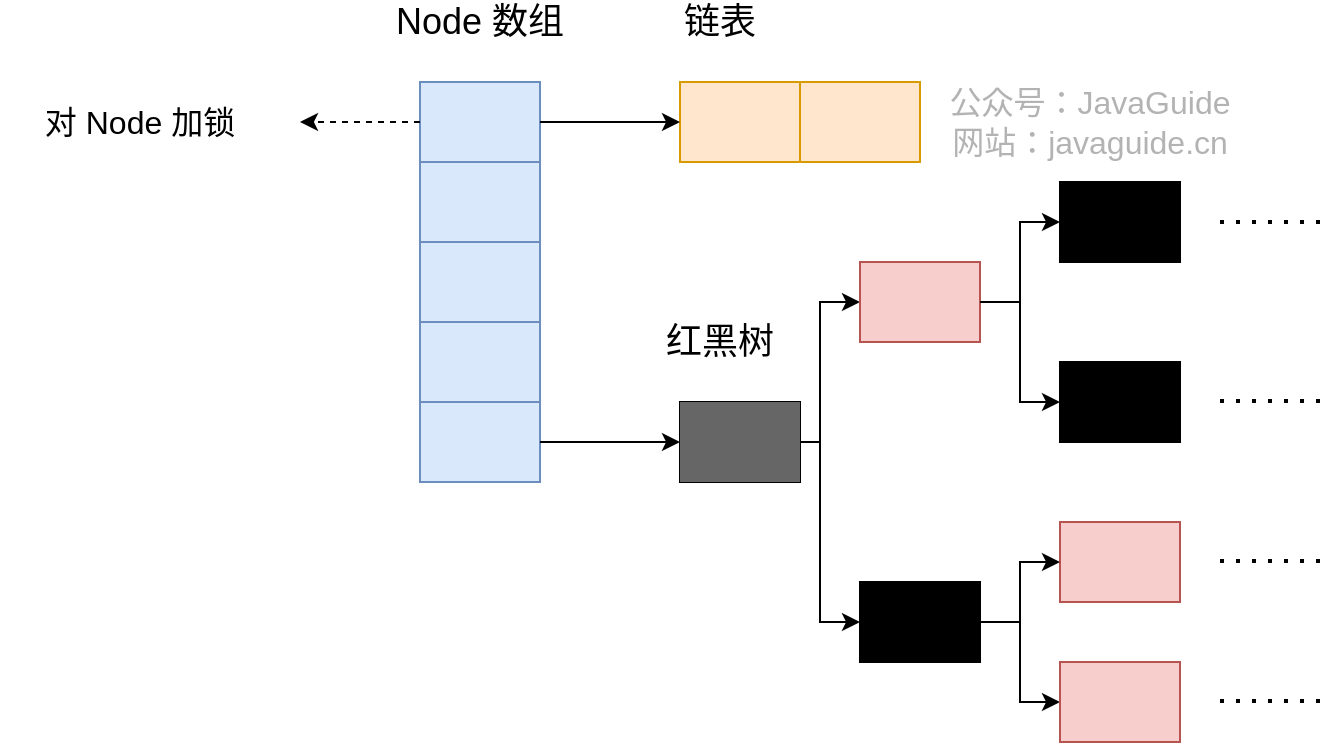 <mxfile version="13.4.5" type="device"><diagram id="Y7qozskM6-LQTmM2nR-R" name="Page-1"><mxGraphModel dx="1106" dy="997" grid="1" gridSize="10" guides="1" tooltips="1" connect="1" arrows="1" fold="1" page="1" pageScale="1" pageWidth="1169" pageHeight="1654" math="0" shadow="0"><root><mxCell id="0"/><mxCell id="1" parent="0"/><mxCell id="x4e_3JCkDasJyEf7R4wX-1" value="" style="shape=table;html=1;whiteSpace=wrap;startSize=0;container=1;collapsible=0;childLayout=tableLayout;sketch=0;fillColor=#dae8fc;strokeColor=#6c8ebf;rounded=1;" parent="1" vertex="1"><mxGeometry x="290" y="370" width="60" height="200" as="geometry"/></mxCell><mxCell id="x4e_3JCkDasJyEf7R4wX-2" value="" style="shape=partialRectangle;html=1;whiteSpace=wrap;collapsible=0;dropTarget=0;pointerEvents=0;fillColor=none;top=0;left=0;bottom=0;right=0;points=[[0,0.5],[1,0.5]];portConstraint=eastwest;sketch=0;" parent="x4e_3JCkDasJyEf7R4wX-1" vertex="1"><mxGeometry width="60" height="40" as="geometry"/></mxCell><mxCell id="x4e_3JCkDasJyEf7R4wX-3" value="" style="shape=partialRectangle;html=1;whiteSpace=wrap;connectable=0;overflow=hidden;fillColor=none;top=0;left=0;bottom=0;right=0;sketch=0;" parent="x4e_3JCkDasJyEf7R4wX-2" vertex="1"><mxGeometry width="60" height="40" as="geometry"/></mxCell><mxCell id="x4e_3JCkDasJyEf7R4wX-4" value="" style="shape=partialRectangle;html=1;whiteSpace=wrap;collapsible=0;dropTarget=0;pointerEvents=0;fillColor=none;top=0;left=0;bottom=0;right=0;points=[[0,0.5],[1,0.5]];portConstraint=eastwest;sketch=0;" parent="x4e_3JCkDasJyEf7R4wX-1" vertex="1"><mxGeometry y="40" width="60" height="40" as="geometry"/></mxCell><mxCell id="x4e_3JCkDasJyEf7R4wX-5" value="" style="shape=partialRectangle;html=1;whiteSpace=wrap;connectable=0;overflow=hidden;fillColor=none;top=0;left=0;bottom=0;right=0;sketch=0;" parent="x4e_3JCkDasJyEf7R4wX-4" vertex="1"><mxGeometry width="60" height="40" as="geometry"/></mxCell><mxCell id="x4e_3JCkDasJyEf7R4wX-6" value="" style="shape=partialRectangle;html=1;whiteSpace=wrap;collapsible=0;dropTarget=0;pointerEvents=0;fillColor=none;top=0;left=0;bottom=0;right=0;points=[[0,0.5],[1,0.5]];portConstraint=eastwest;sketch=0;" parent="x4e_3JCkDasJyEf7R4wX-1" vertex="1"><mxGeometry y="80" width="60" height="40" as="geometry"/></mxCell><mxCell id="x4e_3JCkDasJyEf7R4wX-7" value="" style="shape=partialRectangle;html=1;whiteSpace=wrap;connectable=0;overflow=hidden;fillColor=none;top=0;left=0;bottom=0;right=0;sketch=0;" parent="x4e_3JCkDasJyEf7R4wX-6" vertex="1"><mxGeometry width="60" height="40" as="geometry"/></mxCell><mxCell id="x4e_3JCkDasJyEf7R4wX-8" value="" style="shape=partialRectangle;html=1;whiteSpace=wrap;collapsible=0;dropTarget=0;pointerEvents=0;fillColor=none;top=0;left=0;bottom=0;right=0;points=[[0,0.5],[1,0.5]];portConstraint=eastwest;sketch=0;" parent="x4e_3JCkDasJyEf7R4wX-1" vertex="1"><mxGeometry y="120" width="60" height="40" as="geometry"/></mxCell><mxCell id="x4e_3JCkDasJyEf7R4wX-9" value="" style="shape=partialRectangle;html=1;whiteSpace=wrap;connectable=0;overflow=hidden;fillColor=none;top=0;left=0;bottom=0;right=0;sketch=0;" parent="x4e_3JCkDasJyEf7R4wX-8" vertex="1"><mxGeometry width="60" height="40" as="geometry"/></mxCell><mxCell id="x4e_3JCkDasJyEf7R4wX-10" value="" style="shape=partialRectangle;html=1;whiteSpace=wrap;collapsible=0;dropTarget=0;pointerEvents=0;fillColor=none;top=0;left=0;bottom=0;right=0;points=[[0,0.5],[1,0.5]];portConstraint=eastwest;sketch=0;" parent="x4e_3JCkDasJyEf7R4wX-1" vertex="1"><mxGeometry y="160" width="60" height="40" as="geometry"/></mxCell><mxCell id="x4e_3JCkDasJyEf7R4wX-11" value="" style="shape=partialRectangle;html=1;whiteSpace=wrap;connectable=0;overflow=hidden;fillColor=none;top=0;left=0;bottom=0;right=0;sketch=0;" parent="x4e_3JCkDasJyEf7R4wX-10" vertex="1"><mxGeometry width="60" height="40" as="geometry"/></mxCell><mxCell id="x4e_3JCkDasJyEf7R4wX-12" value="&lt;font style=&quot;font-size: 18px&quot;&gt;Node 数组&lt;/font&gt;" style="text;html=1;strokeColor=none;fillColor=none;align=center;verticalAlign=middle;whiteSpace=wrap;rounded=0;sketch=0;" parent="1" vertex="1"><mxGeometry x="260" y="330" width="120" height="20" as="geometry"/></mxCell><mxCell id="x4e_3JCkDasJyEf7R4wX-13" value="" style="shape=table;html=1;whiteSpace=wrap;startSize=0;container=1;collapsible=0;childLayout=tableLayout;rounded=1;strokeColor=#d79b00;fillColor=#ffe6cc;sketch=0;" parent="1" vertex="1"><mxGeometry x="420" y="370" width="120" height="40" as="geometry"/></mxCell><mxCell id="x4e_3JCkDasJyEf7R4wX-14" value="" style="shape=partialRectangle;html=1;whiteSpace=wrap;collapsible=0;dropTarget=0;pointerEvents=0;fillColor=none;top=0;left=0;bottom=0;right=0;points=[[0,0.5],[1,0.5]];portConstraint=eastwest;sketch=0;" parent="x4e_3JCkDasJyEf7R4wX-13" vertex="1"><mxGeometry width="120" height="40" as="geometry"/></mxCell><mxCell id="x4e_3JCkDasJyEf7R4wX-15" value="" style="shape=partialRectangle;html=1;whiteSpace=wrap;connectable=0;overflow=hidden;fillColor=none;top=0;left=0;bottom=0;right=0;sketch=0;" parent="x4e_3JCkDasJyEf7R4wX-14" vertex="1"><mxGeometry width="60" height="40" as="geometry"/></mxCell><mxCell id="x4e_3JCkDasJyEf7R4wX-16" value="" style="shape=partialRectangle;html=1;whiteSpace=wrap;connectable=0;overflow=hidden;fillColor=none;top=0;left=0;bottom=0;right=0;sketch=0;" parent="x4e_3JCkDasJyEf7R4wX-14" vertex="1"><mxGeometry x="60" width="60" height="40" as="geometry"/></mxCell><mxCell id="x4e_3JCkDasJyEf7R4wX-17" style="edgeStyle=orthogonalEdgeStyle;rounded=0;orthogonalLoop=1;jettySize=auto;html=1;entryX=0;entryY=0.5;entryDx=0;entryDy=0;sketch=0;" parent="1" source="x4e_3JCkDasJyEf7R4wX-2" target="x4e_3JCkDasJyEf7R4wX-14" edge="1"><mxGeometry relative="1" as="geometry"/></mxCell><mxCell id="x4e_3JCkDasJyEf7R4wX-18" value="" style="shape=table;html=1;whiteSpace=wrap;startSize=0;container=1;collapsible=0;childLayout=tableLayout;rounded=1;fillColor=#f5f5f5;sketch=0;fontColor=#333333;" parent="1" vertex="1"><mxGeometry x="420" y="530" width="60" height="40" as="geometry"/></mxCell><mxCell id="x4e_3JCkDasJyEf7R4wX-19" value="" style="shape=partialRectangle;html=1;whiteSpace=wrap;collapsible=0;dropTarget=0;pointerEvents=0;fillColor=none;top=0;left=0;bottom=0;right=0;points=[[0,0.5],[1,0.5]];portConstraint=eastwest;sketch=0;" parent="x4e_3JCkDasJyEf7R4wX-18" vertex="1"><mxGeometry width="60" height="40" as="geometry"/></mxCell><mxCell id="x4e_3JCkDasJyEf7R4wX-20" value="" style="shape=partialRectangle;html=1;whiteSpace=wrap;connectable=0;overflow=hidden;top=0;left=0;bottom=0;right=0;sketch=0;fillColor=#666666;" parent="x4e_3JCkDasJyEf7R4wX-19" vertex="1"><mxGeometry width="60" height="40" as="geometry"/></mxCell><mxCell id="x4e_3JCkDasJyEf7R4wX-21" style="edgeStyle=orthogonalEdgeStyle;rounded=0;orthogonalLoop=1;jettySize=auto;html=1;sketch=0;" parent="1" source="x4e_3JCkDasJyEf7R4wX-10" target="x4e_3JCkDasJyEf7R4wX-18" edge="1"><mxGeometry relative="1" as="geometry"/></mxCell><mxCell id="x4e_3JCkDasJyEf7R4wX-22" value="&lt;font style=&quot;font-size: 18px&quot;&gt;链表&lt;/font&gt;" style="text;html=1;strokeColor=none;fillColor=none;align=center;verticalAlign=middle;whiteSpace=wrap;rounded=0;sketch=0;" parent="1" vertex="1"><mxGeometry x="420" y="330" width="40" height="20" as="geometry"/></mxCell><mxCell id="x4e_3JCkDasJyEf7R4wX-23" value="公众号：JavaGuide&lt;br style=&quot;font-size: 16px;&quot;&gt;网站：javaguide.cn" style="text;html=1;strokeColor=none;fillColor=none;align=center;verticalAlign=middle;whiteSpace=wrap;rounded=0;labelBackgroundColor=none;fontSize=16;fontColor=#B3B3B3;rotation=0;sketch=0;shadow=0;" parent="1" vertex="1"><mxGeometry x="540" y="385" width="170" height="10" as="geometry"/></mxCell><mxCell id="x4e_3JCkDasJyEf7R4wX-24" value="" style="shape=table;html=1;whiteSpace=wrap;startSize=0;container=1;collapsible=0;childLayout=tableLayout;rounded=1;sketch=0;fillColor=#000000;" parent="1" vertex="1"><mxGeometry x="610" y="510" width="60" height="40" as="geometry"/></mxCell><mxCell id="x4e_3JCkDasJyEf7R4wX-25" value="" style="shape=partialRectangle;html=1;whiteSpace=wrap;collapsible=0;dropTarget=0;pointerEvents=0;fillColor=none;top=0;left=0;bottom=0;right=0;points=[[0,0.5],[1,0.5]];portConstraint=eastwest;sketch=0;" parent="x4e_3JCkDasJyEf7R4wX-24" vertex="1"><mxGeometry width="60" height="40" as="geometry"/></mxCell><mxCell id="x4e_3JCkDasJyEf7R4wX-26" value="" style="shape=partialRectangle;html=1;whiteSpace=wrap;connectable=0;overflow=hidden;fillColor=none;top=0;left=0;bottom=0;right=0;sketch=0;" parent="x4e_3JCkDasJyEf7R4wX-25" vertex="1"><mxGeometry width="60" height="40" as="geometry"/></mxCell><mxCell id="x4e_3JCkDasJyEf7R4wX-27" value="" style="shape=table;html=1;whiteSpace=wrap;startSize=0;container=1;collapsible=0;childLayout=tableLayout;rounded=1;strokeColor=#b85450;fillColor=#f8cecc;sketch=0;" parent="1" vertex="1"><mxGeometry x="610" y="590" width="60" height="40" as="geometry"/></mxCell><mxCell id="x4e_3JCkDasJyEf7R4wX-28" value="" style="shape=partialRectangle;html=1;whiteSpace=wrap;collapsible=0;dropTarget=0;pointerEvents=0;fillColor=none;top=0;left=0;bottom=0;right=0;points=[[0,0.5],[1,0.5]];portConstraint=eastwest;sketch=0;" parent="x4e_3JCkDasJyEf7R4wX-27" vertex="1"><mxGeometry width="60" height="40" as="geometry"/></mxCell><mxCell id="x4e_3JCkDasJyEf7R4wX-29" value="" style="shape=partialRectangle;html=1;whiteSpace=wrap;connectable=0;overflow=hidden;fillColor=none;top=0;left=0;bottom=0;right=0;sketch=0;" parent="x4e_3JCkDasJyEf7R4wX-28" vertex="1"><mxGeometry width="60" height="40" as="geometry"/></mxCell><mxCell id="x4e_3JCkDasJyEf7R4wX-30" value="" style="shape=table;html=1;whiteSpace=wrap;startSize=0;container=1;collapsible=0;childLayout=tableLayout;rounded=1;sketch=0;fillColor=#000000;" parent="1" vertex="1"><mxGeometry x="510" y="620" width="60" height="40" as="geometry"/></mxCell><mxCell id="x4e_3JCkDasJyEf7R4wX-31" value="" style="shape=partialRectangle;html=1;whiteSpace=wrap;collapsible=0;dropTarget=0;pointerEvents=0;fillColor=none;top=0;left=0;bottom=0;right=0;points=[[0,0.5],[1,0.5]];portConstraint=eastwest;sketch=0;" parent="x4e_3JCkDasJyEf7R4wX-30" vertex="1"><mxGeometry width="60" height="40" as="geometry"/></mxCell><mxCell id="x4e_3JCkDasJyEf7R4wX-32" value="" style="shape=partialRectangle;html=1;whiteSpace=wrap;connectable=0;overflow=hidden;fillColor=none;top=0;left=0;bottom=0;right=0;sketch=0;" parent="x4e_3JCkDasJyEf7R4wX-31" vertex="1"><mxGeometry width="60" height="40" as="geometry"/></mxCell><mxCell id="x4e_3JCkDasJyEf7R4wX-33" value="" style="shape=table;html=1;whiteSpace=wrap;startSize=0;container=1;collapsible=0;childLayout=tableLayout;rounded=1;strokeColor=#000000;sketch=0;fontColor=#333333;fillColor=#000000;" parent="1" vertex="1"><mxGeometry x="610" y="420" width="60" height="40" as="geometry"/></mxCell><mxCell id="x4e_3JCkDasJyEf7R4wX-34" value="" style="shape=partialRectangle;html=1;whiteSpace=wrap;collapsible=0;dropTarget=0;pointerEvents=0;fillColor=none;top=0;left=0;bottom=0;right=0;points=[[0,0.5],[1,0.5]];portConstraint=eastwest;sketch=0;" parent="x4e_3JCkDasJyEf7R4wX-33" vertex="1"><mxGeometry width="60" height="40" as="geometry"/></mxCell><mxCell id="x4e_3JCkDasJyEf7R4wX-35" value="" style="shape=partialRectangle;html=1;whiteSpace=wrap;connectable=0;overflow=hidden;fillColor=none;top=0;left=0;bottom=0;right=0;sketch=0;" parent="x4e_3JCkDasJyEf7R4wX-34" vertex="1"><mxGeometry width="60" height="40" as="geometry"/></mxCell><mxCell id="x4e_3JCkDasJyEf7R4wX-36" value="" style="endArrow=none;dashed=1;html=1;dashPattern=1 3;strokeWidth=2;sketch=0;" parent="1" edge="1"><mxGeometry width="50" height="50" relative="1" as="geometry"><mxPoint x="690" y="440" as="sourcePoint"/><mxPoint x="740" y="440" as="targetPoint"/></mxGeometry></mxCell><mxCell id="x4e_3JCkDasJyEf7R4wX-37" value="" style="endArrow=none;dashed=1;html=1;dashPattern=1 3;strokeWidth=2;sketch=0;" parent="1" edge="1"><mxGeometry width="50" height="50" relative="1" as="geometry"><mxPoint x="690" y="529.5" as="sourcePoint"/><mxPoint x="740" y="529.5" as="targetPoint"/></mxGeometry></mxCell><mxCell id="x4e_3JCkDasJyEf7R4wX-38" value="" style="endArrow=none;dashed=1;html=1;dashPattern=1 3;strokeWidth=2;sketch=0;" parent="1" edge="1"><mxGeometry width="50" height="50" relative="1" as="geometry"><mxPoint x="690" y="609.5" as="sourcePoint"/><mxPoint x="740" y="609.5" as="targetPoint"/></mxGeometry></mxCell><mxCell id="x4e_3JCkDasJyEf7R4wX-39" value="" style="endArrow=none;dashed=1;html=1;dashPattern=1 3;strokeWidth=2;sketch=0;" parent="1" edge="1"><mxGeometry width="50" height="50" relative="1" as="geometry"><mxPoint x="690" y="679.5" as="sourcePoint"/><mxPoint x="740" y="679.5" as="targetPoint"/></mxGeometry></mxCell><mxCell id="x4e_3JCkDasJyEf7R4wX-40" style="edgeStyle=orthogonalEdgeStyle;rounded=0;orthogonalLoop=1;jettySize=auto;html=1;entryX=0;entryY=0.5;entryDx=0;entryDy=0;sketch=0;" parent="1" source="x4e_3JCkDasJyEf7R4wX-19" target="x4e_3JCkDasJyEf7R4wX-43" edge="1"><mxGeometry relative="1" as="geometry"><Array as="points"><mxPoint x="490" y="550"/><mxPoint x="490" y="480"/></Array></mxGeometry></mxCell><mxCell id="x4e_3JCkDasJyEf7R4wX-41" style="edgeStyle=orthogonalEdgeStyle;rounded=0;orthogonalLoop=1;jettySize=auto;html=1;entryX=0;entryY=0.5;entryDx=0;entryDy=0;sketch=0;" parent="1" source="x4e_3JCkDasJyEf7R4wX-19" target="x4e_3JCkDasJyEf7R4wX-30" edge="1"><mxGeometry relative="1" as="geometry"><Array as="points"><mxPoint x="490" y="550"/><mxPoint x="490" y="640"/></Array></mxGeometry></mxCell><mxCell id="x4e_3JCkDasJyEf7R4wX-42" value="" style="shape=table;html=1;whiteSpace=wrap;startSize=0;container=1;collapsible=0;childLayout=tableLayout;rounded=1;strokeColor=#b85450;fillColor=#f8cecc;sketch=0;" parent="1" vertex="1"><mxGeometry x="510" y="460" width="60" height="40" as="geometry"/></mxCell><mxCell id="x4e_3JCkDasJyEf7R4wX-43" value="" style="shape=partialRectangle;html=1;whiteSpace=wrap;collapsible=0;dropTarget=0;pointerEvents=0;fillColor=none;top=0;left=0;bottom=0;right=0;points=[[0,0.5],[1,0.5]];portConstraint=eastwest;sketch=0;" parent="x4e_3JCkDasJyEf7R4wX-42" vertex="1"><mxGeometry width="60" height="40" as="geometry"/></mxCell><mxCell id="x4e_3JCkDasJyEf7R4wX-44" value="" style="shape=partialRectangle;html=1;whiteSpace=wrap;connectable=0;overflow=hidden;fillColor=none;top=0;left=0;bottom=0;right=0;sketch=0;" parent="x4e_3JCkDasJyEf7R4wX-43" vertex="1"><mxGeometry width="60" height="40" as="geometry"/></mxCell><mxCell id="x4e_3JCkDasJyEf7R4wX-45" style="edgeStyle=orthogonalEdgeStyle;rounded=0;orthogonalLoop=1;jettySize=auto;html=1;entryX=0;entryY=0.5;entryDx=0;entryDy=0;sketch=0;" parent="1" source="x4e_3JCkDasJyEf7R4wX-43" target="x4e_3JCkDasJyEf7R4wX-34" edge="1"><mxGeometry relative="1" as="geometry"/></mxCell><mxCell id="x4e_3JCkDasJyEf7R4wX-46" style="edgeStyle=orthogonalEdgeStyle;rounded=0;orthogonalLoop=1;jettySize=auto;html=1;sketch=0;" parent="1" source="x4e_3JCkDasJyEf7R4wX-43" target="x4e_3JCkDasJyEf7R4wX-25" edge="1"><mxGeometry relative="1" as="geometry"/></mxCell><mxCell id="x4e_3JCkDasJyEf7R4wX-47" style="edgeStyle=orthogonalEdgeStyle;rounded=0;orthogonalLoop=1;jettySize=auto;html=1;entryX=0;entryY=0.5;entryDx=0;entryDy=0;sketch=0;" parent="1" source="x4e_3JCkDasJyEf7R4wX-31" target="x4e_3JCkDasJyEf7R4wX-28" edge="1"><mxGeometry relative="1" as="geometry"><Array as="points"><mxPoint x="590" y="640"/><mxPoint x="590" y="610"/></Array></mxGeometry></mxCell><mxCell id="x4e_3JCkDasJyEf7R4wX-48" style="edgeStyle=orthogonalEdgeStyle;rounded=0;orthogonalLoop=1;jettySize=auto;html=1;sketch=0;" parent="1" source="x4e_3JCkDasJyEf7R4wX-31" target="x4e_3JCkDasJyEf7R4wX-50" edge="1"><mxGeometry relative="1" as="geometry"/></mxCell><mxCell id="x4e_3JCkDasJyEf7R4wX-49" value="" style="shape=table;html=1;whiteSpace=wrap;startSize=0;container=1;collapsible=0;childLayout=tableLayout;rounded=1;strokeColor=#b85450;fillColor=#f8cecc;sketch=0;" parent="1" vertex="1"><mxGeometry x="610" y="660" width="60" height="40" as="geometry"/></mxCell><mxCell id="x4e_3JCkDasJyEf7R4wX-50" value="" style="shape=partialRectangle;html=1;whiteSpace=wrap;collapsible=0;dropTarget=0;pointerEvents=0;fillColor=none;top=0;left=0;bottom=0;right=0;points=[[0,0.5],[1,0.5]];portConstraint=eastwest;sketch=0;" parent="x4e_3JCkDasJyEf7R4wX-49" vertex="1"><mxGeometry width="60" height="40" as="geometry"/></mxCell><mxCell id="x4e_3JCkDasJyEf7R4wX-51" value="" style="shape=partialRectangle;html=1;whiteSpace=wrap;connectable=0;overflow=hidden;fillColor=none;top=0;left=0;bottom=0;right=0;sketch=0;" parent="x4e_3JCkDasJyEf7R4wX-50" vertex="1"><mxGeometry width="60" height="40" as="geometry"/></mxCell><mxCell id="x4e_3JCkDasJyEf7R4wX-52" value="&lt;span style=&quot;font-size: 18px&quot;&gt;红黑树&lt;/span&gt;" style="text;html=1;strokeColor=none;fillColor=none;align=center;verticalAlign=middle;whiteSpace=wrap;rounded=0;sketch=0;" parent="1" vertex="1"><mxGeometry x="410" y="490" width="60" height="20" as="geometry"/></mxCell><mxCell id="x4e_3JCkDasJyEf7R4wX-53" value="对 Node 加锁" style="text;html=1;strokeColor=none;fillColor=none;align=center;verticalAlign=middle;whiteSpace=wrap;rounded=0;fontSize=16;sketch=0;" parent="1" vertex="1"><mxGeometry x="80" y="380" width="140" height="20" as="geometry"/></mxCell><mxCell id="x4e_3JCkDasJyEf7R4wX-54" style="edgeStyle=orthogonalEdgeStyle;rounded=0;orthogonalLoop=1;jettySize=auto;html=1;sketch=0;dashed=1;" parent="1" edge="1"><mxGeometry relative="1" as="geometry"><mxPoint x="230" y="390" as="targetPoint"/><mxPoint x="290" y="390" as="sourcePoint"/></mxGeometry></mxCell></root></mxGraphModel></diagram></mxfile>